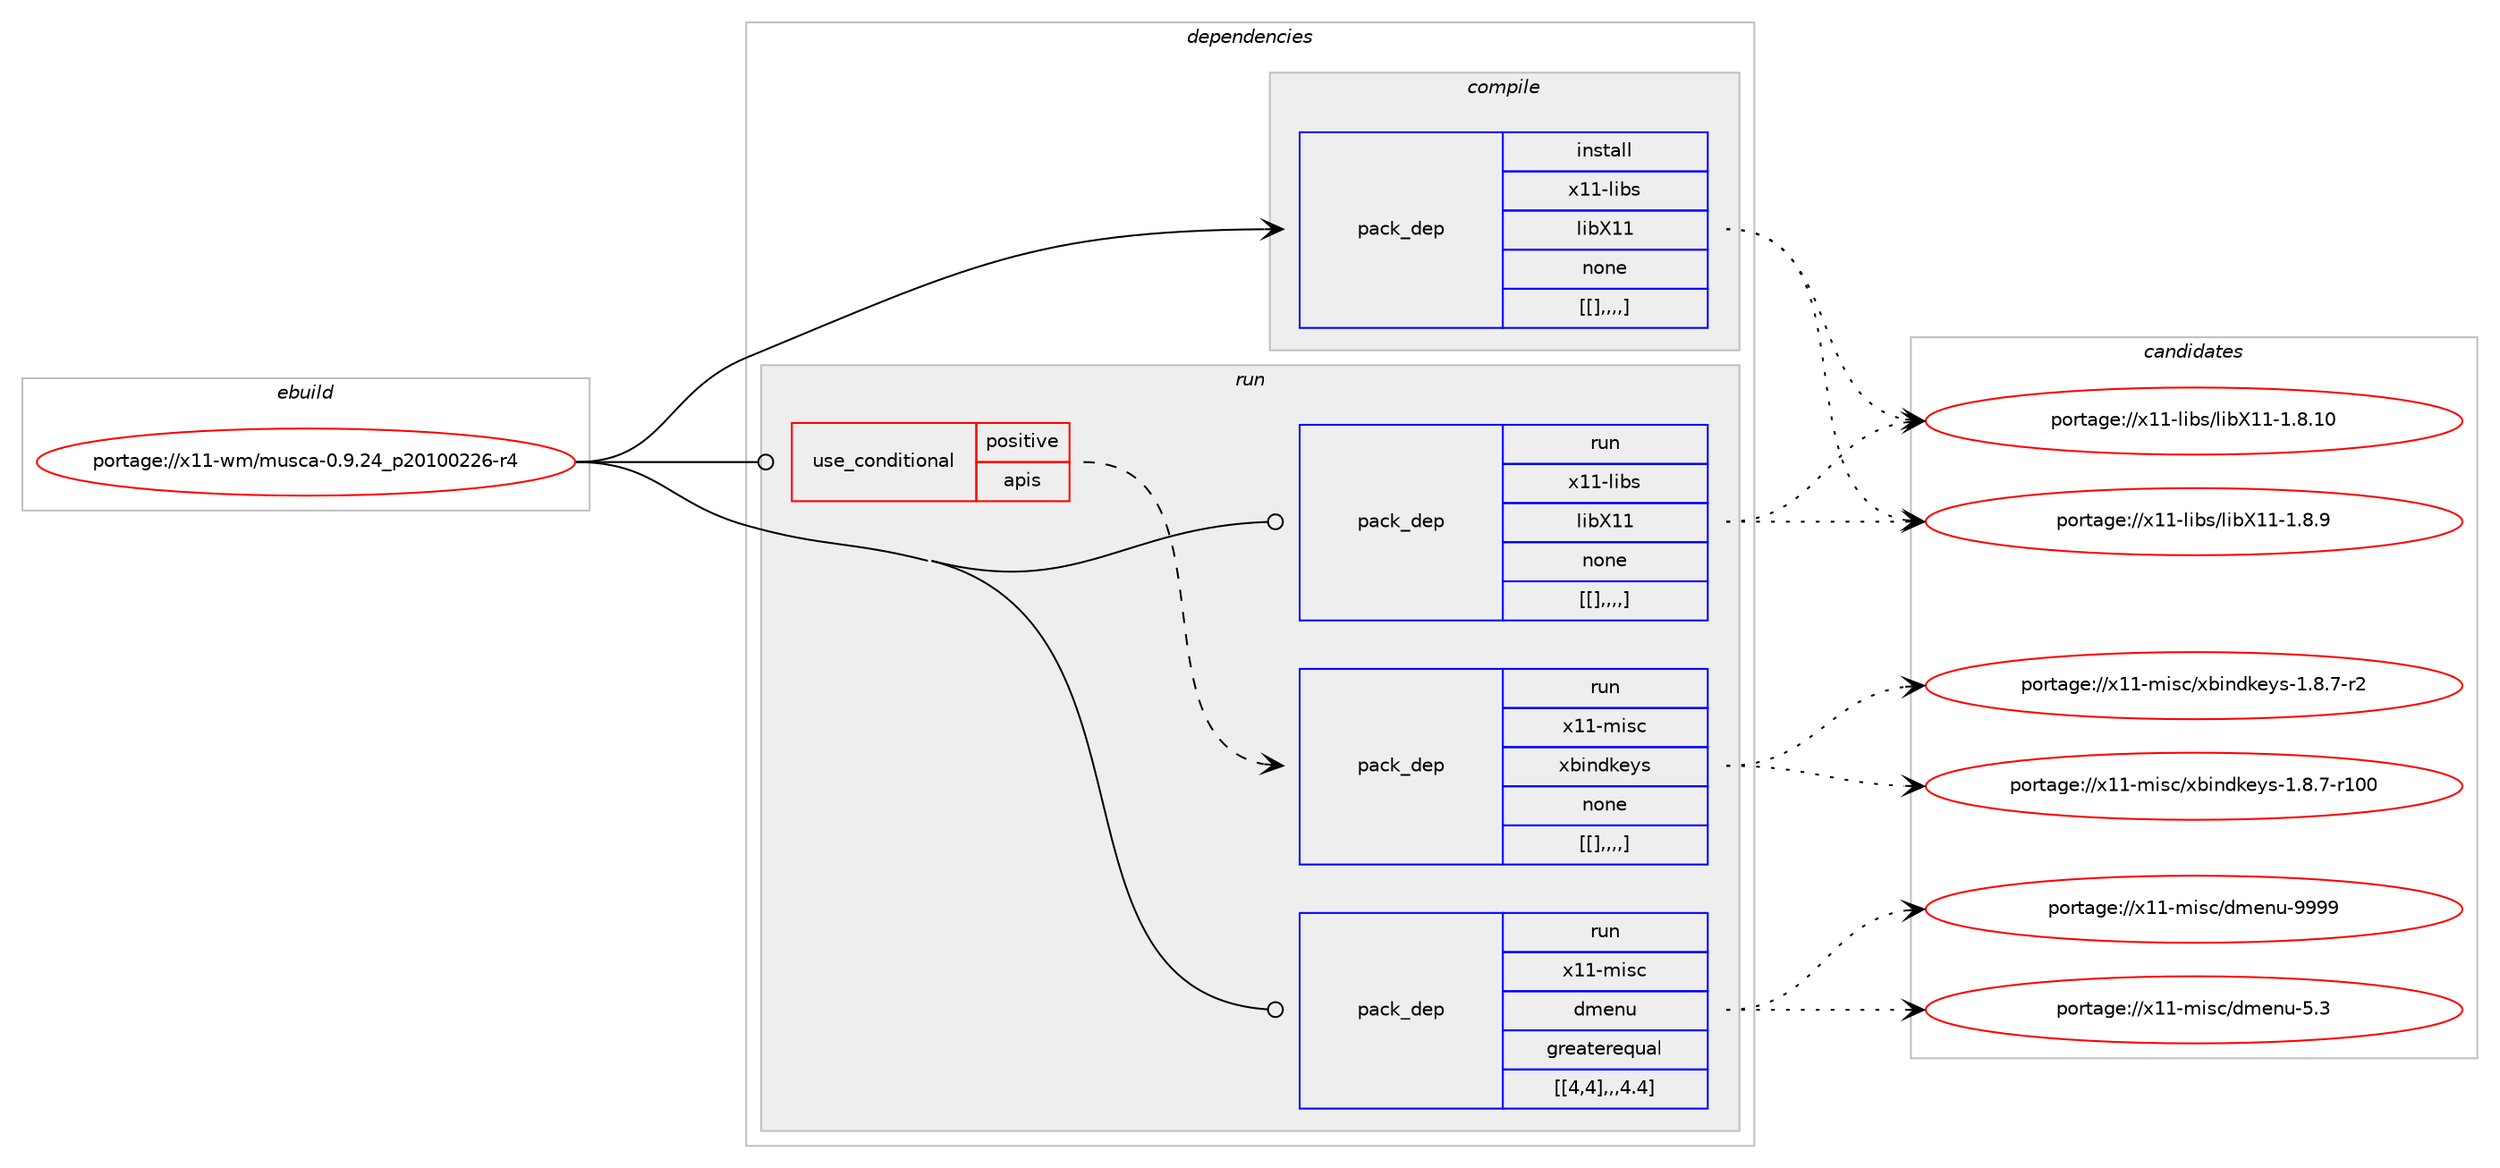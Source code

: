 digraph prolog {

# *************
# Graph options
# *************

newrank=true;
concentrate=true;
compound=true;
graph [rankdir=LR,fontname=Helvetica,fontsize=10,ranksep=1.5];#, ranksep=2.5, nodesep=0.2];
edge  [arrowhead=vee];
node  [fontname=Helvetica,fontsize=10];

# **********
# The ebuild
# **********

subgraph cluster_leftcol {
color=gray;
label=<<i>ebuild</i>>;
id [label="portage://x11-wm/musca-0.9.24_p20100226-r4", color=red, width=4, href="../x11-wm/musca-0.9.24_p20100226-r4.svg"];
}

# ****************
# The dependencies
# ****************

subgraph cluster_midcol {
color=gray;
label=<<i>dependencies</i>>;
subgraph cluster_compile {
fillcolor="#eeeeee";
style=filled;
label=<<i>compile</i>>;
subgraph pack351348 {
dependency483735 [label=<<TABLE BORDER="0" CELLBORDER="1" CELLSPACING="0" CELLPADDING="4" WIDTH="220"><TR><TD ROWSPAN="6" CELLPADDING="30">pack_dep</TD></TR><TR><TD WIDTH="110">install</TD></TR><TR><TD>x11-libs</TD></TR><TR><TD>libX11</TD></TR><TR><TD>none</TD></TR><TR><TD>[[],,,,]</TD></TR></TABLE>>, shape=none, color=blue];
}
id:e -> dependency483735:w [weight=20,style="solid",arrowhead="vee"];
}
subgraph cluster_compileandrun {
fillcolor="#eeeeee";
style=filled;
label=<<i>compile and run</i>>;
}
subgraph cluster_run {
fillcolor="#eeeeee";
style=filled;
label=<<i>run</i>>;
subgraph cond128915 {
dependency483736 [label=<<TABLE BORDER="0" CELLBORDER="1" CELLSPACING="0" CELLPADDING="4"><TR><TD ROWSPAN="3" CELLPADDING="10">use_conditional</TD></TR><TR><TD>positive</TD></TR><TR><TD>apis</TD></TR></TABLE>>, shape=none, color=red];
subgraph pack351349 {
dependency483737 [label=<<TABLE BORDER="0" CELLBORDER="1" CELLSPACING="0" CELLPADDING="4" WIDTH="220"><TR><TD ROWSPAN="6" CELLPADDING="30">pack_dep</TD></TR><TR><TD WIDTH="110">run</TD></TR><TR><TD>x11-misc</TD></TR><TR><TD>xbindkeys</TD></TR><TR><TD>none</TD></TR><TR><TD>[[],,,,]</TD></TR></TABLE>>, shape=none, color=blue];
}
dependency483736:e -> dependency483737:w [weight=20,style="dashed",arrowhead="vee"];
}
id:e -> dependency483736:w [weight=20,style="solid",arrowhead="odot"];
subgraph pack351350 {
dependency483738 [label=<<TABLE BORDER="0" CELLBORDER="1" CELLSPACING="0" CELLPADDING="4" WIDTH="220"><TR><TD ROWSPAN="6" CELLPADDING="30">pack_dep</TD></TR><TR><TD WIDTH="110">run</TD></TR><TR><TD>x11-libs</TD></TR><TR><TD>libX11</TD></TR><TR><TD>none</TD></TR><TR><TD>[[],,,,]</TD></TR></TABLE>>, shape=none, color=blue];
}
id:e -> dependency483738:w [weight=20,style="solid",arrowhead="odot"];
subgraph pack351351 {
dependency483739 [label=<<TABLE BORDER="0" CELLBORDER="1" CELLSPACING="0" CELLPADDING="4" WIDTH="220"><TR><TD ROWSPAN="6" CELLPADDING="30">pack_dep</TD></TR><TR><TD WIDTH="110">run</TD></TR><TR><TD>x11-misc</TD></TR><TR><TD>dmenu</TD></TR><TR><TD>greaterequal</TD></TR><TR><TD>[[4,4],,,4.4]</TD></TR></TABLE>>, shape=none, color=blue];
}
id:e -> dependency483739:w [weight=20,style="solid",arrowhead="odot"];
}
}

# **************
# The candidates
# **************

subgraph cluster_choices {
rank=same;
color=gray;
label=<<i>candidates</i>>;

subgraph choice351348 {
color=black;
nodesep=1;
choice12049494510810598115471081059888494945494656464948 [label="portage://x11-libs/libX11-1.8.10", color=red, width=4,href="../x11-libs/libX11-1.8.10.svg"];
choice120494945108105981154710810598884949454946564657 [label="portage://x11-libs/libX11-1.8.9", color=red, width=4,href="../x11-libs/libX11-1.8.9.svg"];
dependency483735:e -> choice12049494510810598115471081059888494945494656464948:w [style=dotted,weight="100"];
dependency483735:e -> choice120494945108105981154710810598884949454946564657:w [style=dotted,weight="100"];
}
subgraph choice351349 {
color=black;
nodesep=1;
choice1204949451091051159947120981051101001071011211154549465646554511450 [label="portage://x11-misc/xbindkeys-1.8.7-r2", color=red, width=4,href="../x11-misc/xbindkeys-1.8.7-r2.svg"];
choice12049494510910511599471209810511010010710112111545494656465545114494848 [label="portage://x11-misc/xbindkeys-1.8.7-r100", color=red, width=4,href="../x11-misc/xbindkeys-1.8.7-r100.svg"];
dependency483737:e -> choice1204949451091051159947120981051101001071011211154549465646554511450:w [style=dotted,weight="100"];
dependency483737:e -> choice12049494510910511599471209810511010010710112111545494656465545114494848:w [style=dotted,weight="100"];
}
subgraph choice351350 {
color=black;
nodesep=1;
choice12049494510810598115471081059888494945494656464948 [label="portage://x11-libs/libX11-1.8.10", color=red, width=4,href="../x11-libs/libX11-1.8.10.svg"];
choice120494945108105981154710810598884949454946564657 [label="portage://x11-libs/libX11-1.8.9", color=red, width=4,href="../x11-libs/libX11-1.8.9.svg"];
dependency483738:e -> choice12049494510810598115471081059888494945494656464948:w [style=dotted,weight="100"];
dependency483738:e -> choice120494945108105981154710810598884949454946564657:w [style=dotted,weight="100"];
}
subgraph choice351351 {
color=black;
nodesep=1;
choice12049494510910511599471001091011101174557575757 [label="portage://x11-misc/dmenu-9999", color=red, width=4,href="../x11-misc/dmenu-9999.svg"];
choice120494945109105115994710010910111011745534651 [label="portage://x11-misc/dmenu-5.3", color=red, width=4,href="../x11-misc/dmenu-5.3.svg"];
dependency483739:e -> choice12049494510910511599471001091011101174557575757:w [style=dotted,weight="100"];
dependency483739:e -> choice120494945109105115994710010910111011745534651:w [style=dotted,weight="100"];
}
}

}
